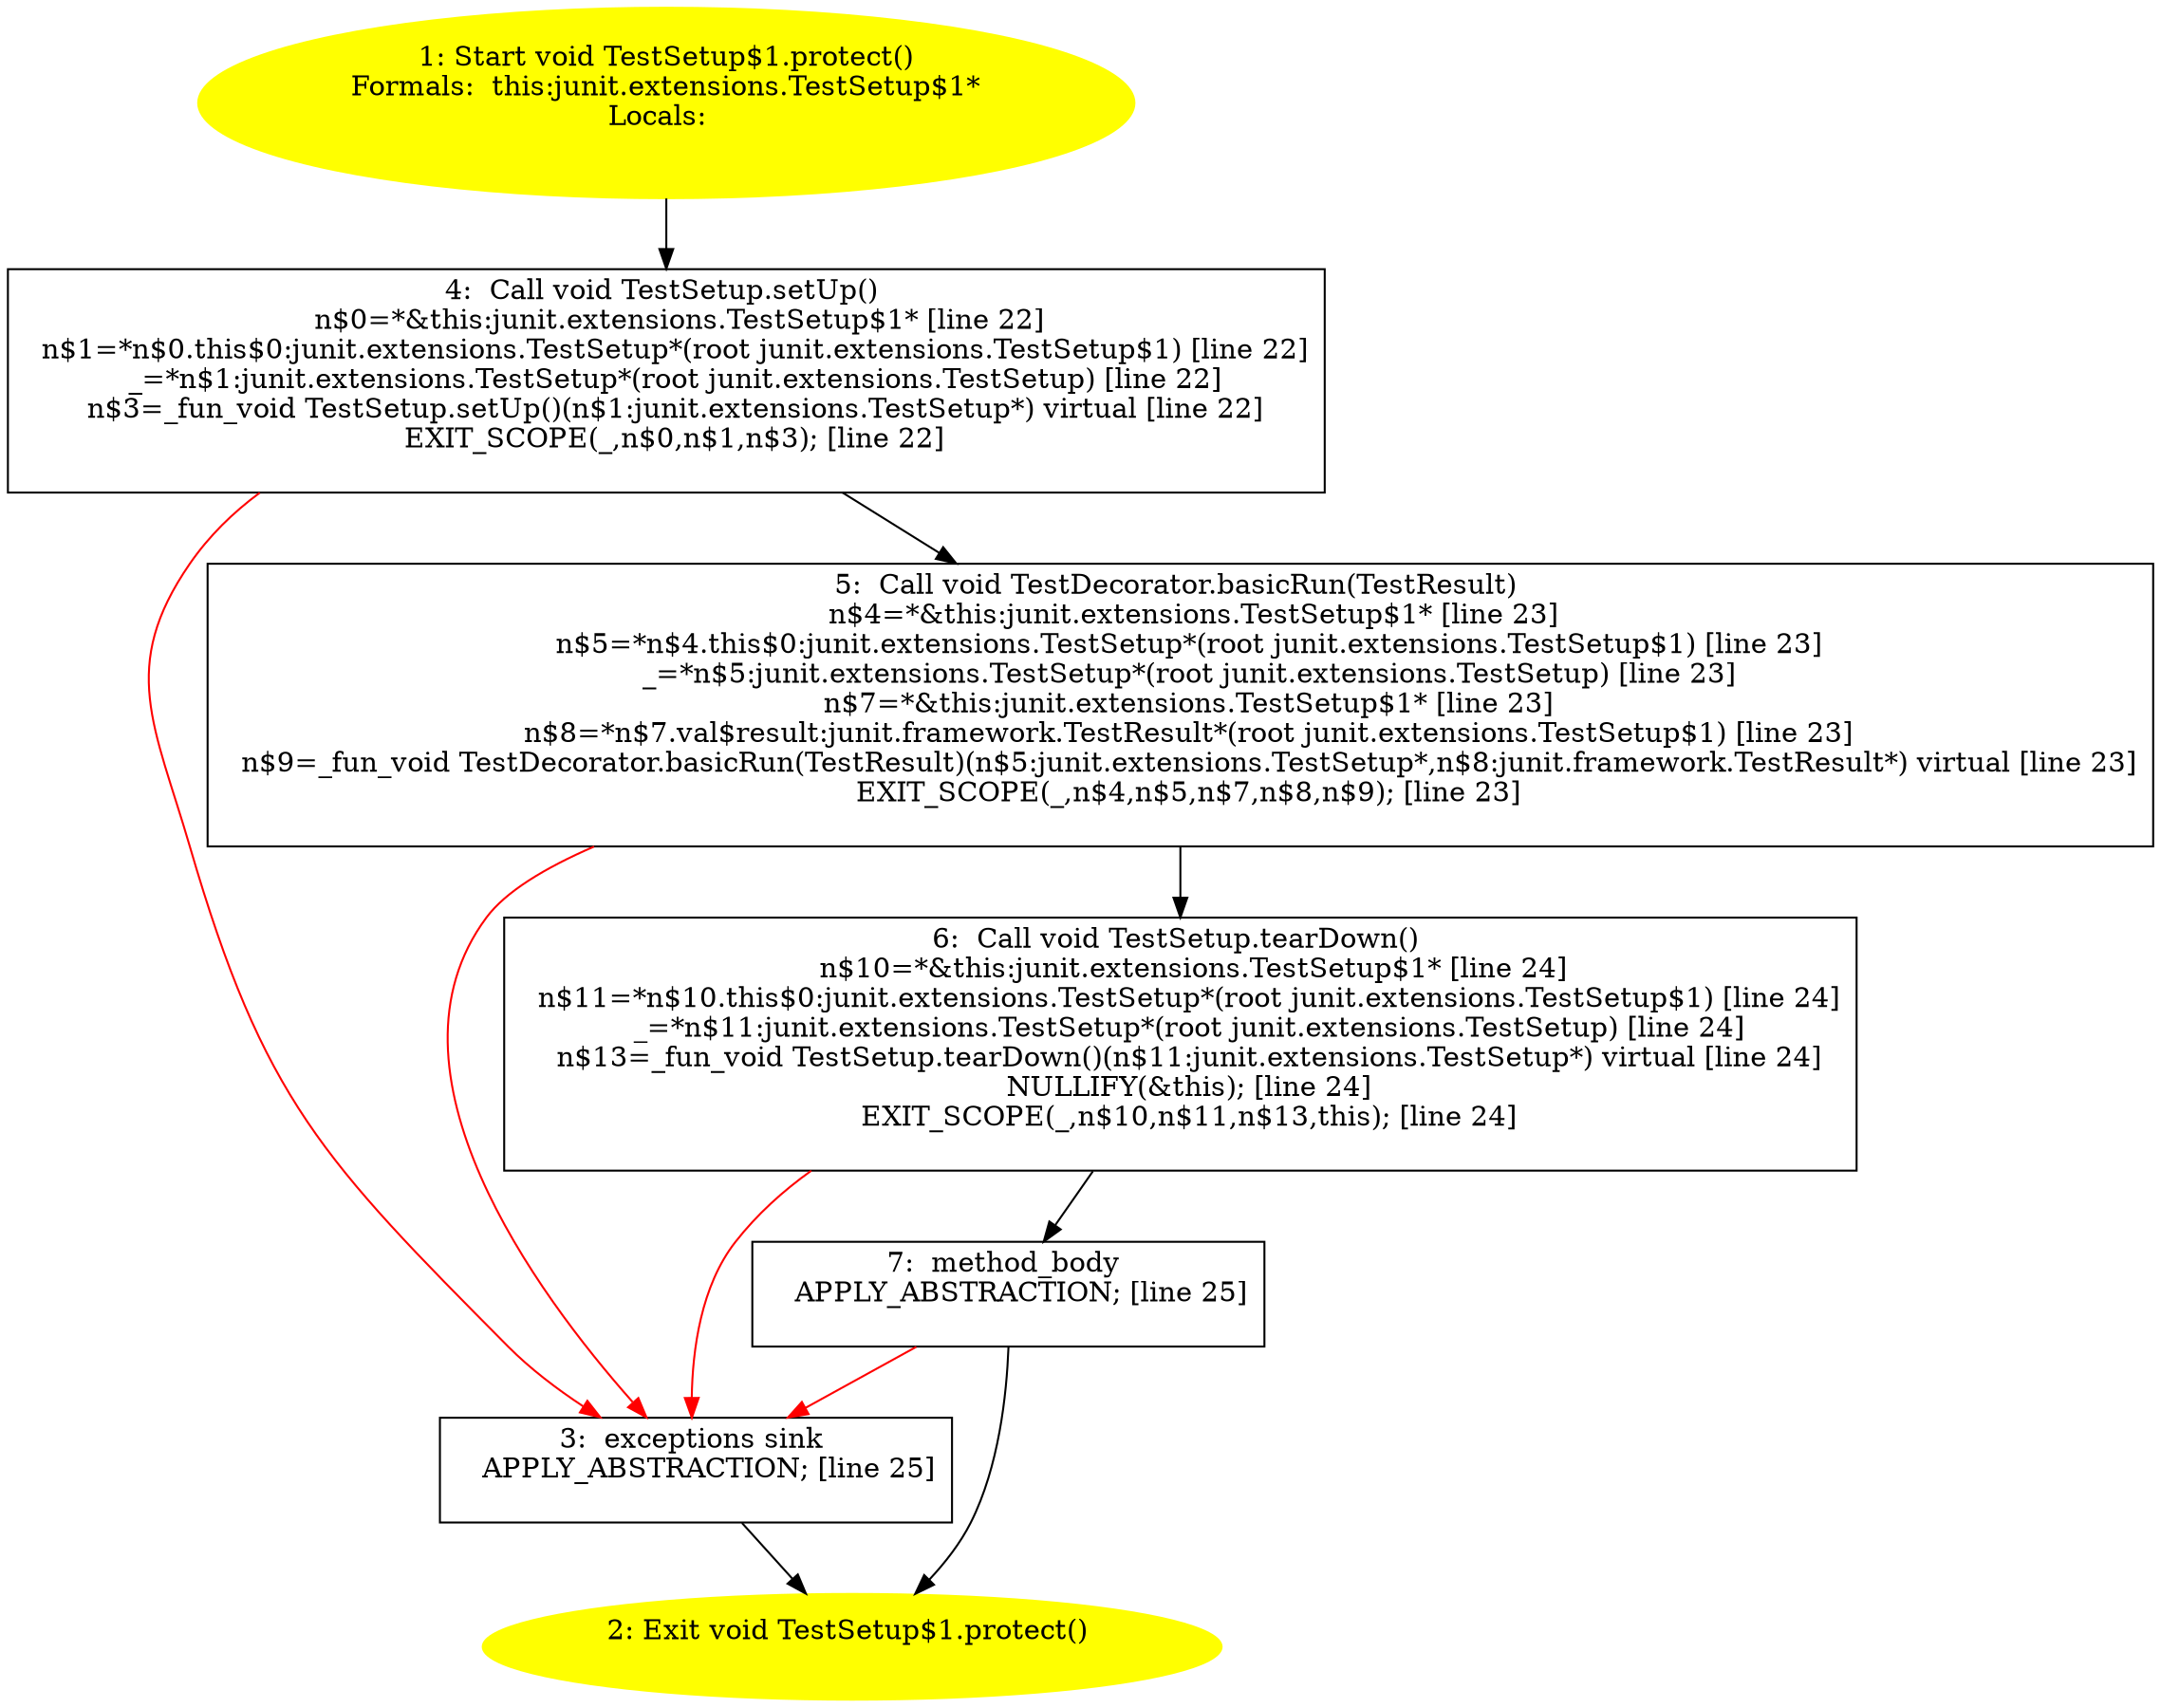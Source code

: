 /* @generated */
digraph cfg {
"junit.extensions.TestSetup$1.protect():void.a5bf087a94ab628b0a5e403d5c3dbf78_1" [label="1: Start void TestSetup$1.protect()\nFormals:  this:junit.extensions.TestSetup$1*\nLocals:  \n  " color=yellow style=filled]
	

	 "junit.extensions.TestSetup$1.protect():void.a5bf087a94ab628b0a5e403d5c3dbf78_1" -> "junit.extensions.TestSetup$1.protect():void.a5bf087a94ab628b0a5e403d5c3dbf78_4" ;
"junit.extensions.TestSetup$1.protect():void.a5bf087a94ab628b0a5e403d5c3dbf78_2" [label="2: Exit void TestSetup$1.protect() \n  " color=yellow style=filled]
	

"junit.extensions.TestSetup$1.protect():void.a5bf087a94ab628b0a5e403d5c3dbf78_3" [label="3:  exceptions sink \n   APPLY_ABSTRACTION; [line 25]\n " shape="box"]
	

	 "junit.extensions.TestSetup$1.protect():void.a5bf087a94ab628b0a5e403d5c3dbf78_3" -> "junit.extensions.TestSetup$1.protect():void.a5bf087a94ab628b0a5e403d5c3dbf78_2" ;
"junit.extensions.TestSetup$1.protect():void.a5bf087a94ab628b0a5e403d5c3dbf78_4" [label="4:  Call void TestSetup.setUp() \n   n$0=*&this:junit.extensions.TestSetup$1* [line 22]\n  n$1=*n$0.this$0:junit.extensions.TestSetup*(root junit.extensions.TestSetup$1) [line 22]\n  _=*n$1:junit.extensions.TestSetup*(root junit.extensions.TestSetup) [line 22]\n  n$3=_fun_void TestSetup.setUp()(n$1:junit.extensions.TestSetup*) virtual [line 22]\n  EXIT_SCOPE(_,n$0,n$1,n$3); [line 22]\n " shape="box"]
	

	 "junit.extensions.TestSetup$1.protect():void.a5bf087a94ab628b0a5e403d5c3dbf78_4" -> "junit.extensions.TestSetup$1.protect():void.a5bf087a94ab628b0a5e403d5c3dbf78_5" ;
	 "junit.extensions.TestSetup$1.protect():void.a5bf087a94ab628b0a5e403d5c3dbf78_4" -> "junit.extensions.TestSetup$1.protect():void.a5bf087a94ab628b0a5e403d5c3dbf78_3" [color="red" ];
"junit.extensions.TestSetup$1.protect():void.a5bf087a94ab628b0a5e403d5c3dbf78_5" [label="5:  Call void TestDecorator.basicRun(TestResult) \n   n$4=*&this:junit.extensions.TestSetup$1* [line 23]\n  n$5=*n$4.this$0:junit.extensions.TestSetup*(root junit.extensions.TestSetup$1) [line 23]\n  _=*n$5:junit.extensions.TestSetup*(root junit.extensions.TestSetup) [line 23]\n  n$7=*&this:junit.extensions.TestSetup$1* [line 23]\n  n$8=*n$7.val$result:junit.framework.TestResult*(root junit.extensions.TestSetup$1) [line 23]\n  n$9=_fun_void TestDecorator.basicRun(TestResult)(n$5:junit.extensions.TestSetup*,n$8:junit.framework.TestResult*) virtual [line 23]\n  EXIT_SCOPE(_,n$4,n$5,n$7,n$8,n$9); [line 23]\n " shape="box"]
	

	 "junit.extensions.TestSetup$1.protect():void.a5bf087a94ab628b0a5e403d5c3dbf78_5" -> "junit.extensions.TestSetup$1.protect():void.a5bf087a94ab628b0a5e403d5c3dbf78_6" ;
	 "junit.extensions.TestSetup$1.protect():void.a5bf087a94ab628b0a5e403d5c3dbf78_5" -> "junit.extensions.TestSetup$1.protect():void.a5bf087a94ab628b0a5e403d5c3dbf78_3" [color="red" ];
"junit.extensions.TestSetup$1.protect():void.a5bf087a94ab628b0a5e403d5c3dbf78_6" [label="6:  Call void TestSetup.tearDown() \n   n$10=*&this:junit.extensions.TestSetup$1* [line 24]\n  n$11=*n$10.this$0:junit.extensions.TestSetup*(root junit.extensions.TestSetup$1) [line 24]\n  _=*n$11:junit.extensions.TestSetup*(root junit.extensions.TestSetup) [line 24]\n  n$13=_fun_void TestSetup.tearDown()(n$11:junit.extensions.TestSetup*) virtual [line 24]\n  NULLIFY(&this); [line 24]\n  EXIT_SCOPE(_,n$10,n$11,n$13,this); [line 24]\n " shape="box"]
	

	 "junit.extensions.TestSetup$1.protect():void.a5bf087a94ab628b0a5e403d5c3dbf78_6" -> "junit.extensions.TestSetup$1.protect():void.a5bf087a94ab628b0a5e403d5c3dbf78_7" ;
	 "junit.extensions.TestSetup$1.protect():void.a5bf087a94ab628b0a5e403d5c3dbf78_6" -> "junit.extensions.TestSetup$1.protect():void.a5bf087a94ab628b0a5e403d5c3dbf78_3" [color="red" ];
"junit.extensions.TestSetup$1.protect():void.a5bf087a94ab628b0a5e403d5c3dbf78_7" [label="7:  method_body \n   APPLY_ABSTRACTION; [line 25]\n " shape="box"]
	

	 "junit.extensions.TestSetup$1.protect():void.a5bf087a94ab628b0a5e403d5c3dbf78_7" -> "junit.extensions.TestSetup$1.protect():void.a5bf087a94ab628b0a5e403d5c3dbf78_2" ;
	 "junit.extensions.TestSetup$1.protect():void.a5bf087a94ab628b0a5e403d5c3dbf78_7" -> "junit.extensions.TestSetup$1.protect():void.a5bf087a94ab628b0a5e403d5c3dbf78_3" [color="red" ];
}

